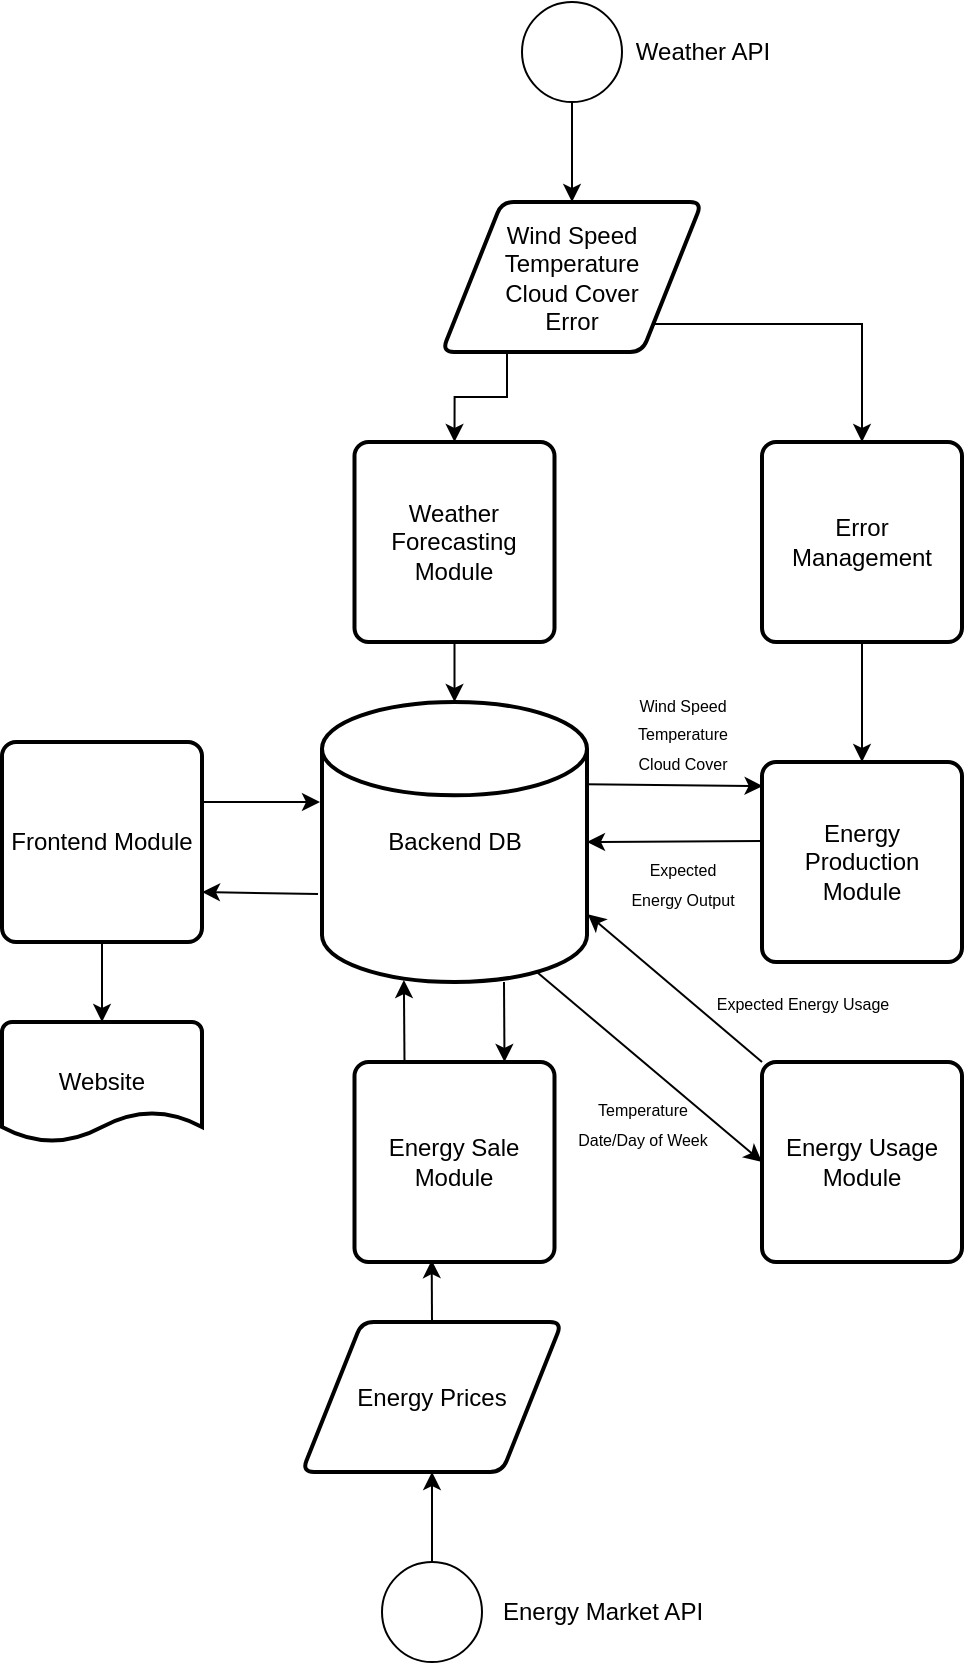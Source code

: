 <mxfile version="14.4.2" type="github">
  <diagram id="C5RBs43oDa-KdzZeNtuy" name="Page-1">
    <mxGraphModel dx="1000" dy="1120" grid="1" gridSize="10" guides="1" tooltips="1" connect="1" arrows="1" fold="1" page="1" pageScale="1" pageWidth="827" pageHeight="1169" math="0" shadow="0">
      <root>
        <mxCell id="WIyWlLk6GJQsqaUBKTNV-0" />
        <mxCell id="WIyWlLk6GJQsqaUBKTNV-1" parent="WIyWlLk6GJQsqaUBKTNV-0" />
        <mxCell id="kpdjPYLvynA6Ji1GiDuN-0" value="Backend DB" style="strokeWidth=2;html=1;shape=mxgraph.flowchart.database;whiteSpace=wrap;" vertex="1" parent="WIyWlLk6GJQsqaUBKTNV-1">
          <mxGeometry x="340" y="470" width="132.5" height="140" as="geometry" />
        </mxCell>
        <mxCell id="kpdjPYLvynA6Ji1GiDuN-43" style="edgeStyle=orthogonalEdgeStyle;rounded=0;orthogonalLoop=1;jettySize=auto;html=1;exitX=0.25;exitY=1;exitDx=0;exitDy=0;entryX=0.5;entryY=0;entryDx=0;entryDy=0;" edge="1" parent="WIyWlLk6GJQsqaUBKTNV-1" source="kpdjPYLvynA6Ji1GiDuN-1" target="kpdjPYLvynA6Ji1GiDuN-17">
          <mxGeometry relative="1" as="geometry" />
        </mxCell>
        <mxCell id="kpdjPYLvynA6Ji1GiDuN-69" style="edgeStyle=orthogonalEdgeStyle;rounded=0;orthogonalLoop=1;jettySize=auto;html=1;exitX=1;exitY=1;exitDx=0;exitDy=0;entryX=0.5;entryY=0;entryDx=0;entryDy=0;" edge="1" parent="WIyWlLk6GJQsqaUBKTNV-1" source="kpdjPYLvynA6Ji1GiDuN-1" target="kpdjPYLvynA6Ji1GiDuN-18">
          <mxGeometry relative="1" as="geometry" />
        </mxCell>
        <mxCell id="kpdjPYLvynA6Ji1GiDuN-1" value="Wind Speed&lt;br&gt;Temperature&lt;br&gt;Cloud Cover&lt;br&gt;Error" style="shape=parallelogram;html=1;strokeWidth=2;perimeter=parallelogramPerimeter;whiteSpace=wrap;rounded=1;arcSize=12;size=0.23;" vertex="1" parent="WIyWlLk6GJQsqaUBKTNV-1">
          <mxGeometry x="400" y="220" width="130" height="75" as="geometry" />
        </mxCell>
        <mxCell id="kpdjPYLvynA6Ji1GiDuN-45" style="edgeStyle=orthogonalEdgeStyle;rounded=0;orthogonalLoop=1;jettySize=auto;html=1;exitX=0.5;exitY=1;exitDx=0;exitDy=0;" edge="1" parent="WIyWlLk6GJQsqaUBKTNV-1" source="kpdjPYLvynA6Ji1GiDuN-2" target="kpdjPYLvynA6Ji1GiDuN-1">
          <mxGeometry relative="1" as="geometry" />
        </mxCell>
        <mxCell id="kpdjPYLvynA6Ji1GiDuN-2" value="" style="ellipse;whiteSpace=wrap;html=1;aspect=fixed;" vertex="1" parent="WIyWlLk6GJQsqaUBKTNV-1">
          <mxGeometry x="440" y="120" width="50" height="50" as="geometry" />
        </mxCell>
        <mxCell id="kpdjPYLvynA6Ji1GiDuN-37" style="edgeStyle=orthogonalEdgeStyle;rounded=0;orthogonalLoop=1;jettySize=auto;html=1;entryX=0.5;entryY=1;entryDx=0;entryDy=0;" edge="1" parent="WIyWlLk6GJQsqaUBKTNV-1" source="kpdjPYLvynA6Ji1GiDuN-4" target="kpdjPYLvynA6Ji1GiDuN-32">
          <mxGeometry relative="1" as="geometry" />
        </mxCell>
        <mxCell id="kpdjPYLvynA6Ji1GiDuN-4" value="" style="ellipse;whiteSpace=wrap;html=1;aspect=fixed;" vertex="1" parent="WIyWlLk6GJQsqaUBKTNV-1">
          <mxGeometry x="370" y="900" width="50" height="50" as="geometry" />
        </mxCell>
        <mxCell id="kpdjPYLvynA6Ji1GiDuN-13" value="Energy Usage Module" style="rounded=1;whiteSpace=wrap;html=1;absoluteArcSize=1;arcSize=14;strokeWidth=2;" vertex="1" parent="WIyWlLk6GJQsqaUBKTNV-1">
          <mxGeometry x="560" y="650" width="100" height="100" as="geometry" />
        </mxCell>
        <mxCell id="kpdjPYLvynA6Ji1GiDuN-54" style="edgeStyle=orthogonalEdgeStyle;rounded=0;orthogonalLoop=1;jettySize=auto;html=1;exitX=0.5;exitY=1;exitDx=0;exitDy=0;entryX=0.5;entryY=0;entryDx=0;entryDy=0;entryPerimeter=0;" edge="1" parent="WIyWlLk6GJQsqaUBKTNV-1" source="kpdjPYLvynA6Ji1GiDuN-14" target="kpdjPYLvynA6Ji1GiDuN-19">
          <mxGeometry relative="1" as="geometry" />
        </mxCell>
        <mxCell id="kpdjPYLvynA6Ji1GiDuN-14" value="Frontend Module" style="rounded=1;whiteSpace=wrap;html=1;absoluteArcSize=1;arcSize=14;strokeWidth=2;" vertex="1" parent="WIyWlLk6GJQsqaUBKTNV-1">
          <mxGeometry x="180" y="490" width="100" height="100" as="geometry" />
        </mxCell>
        <mxCell id="kpdjPYLvynA6Ji1GiDuN-16" value="Energy Production Module" style="rounded=1;whiteSpace=wrap;html=1;absoluteArcSize=1;arcSize=14;strokeWidth=2;" vertex="1" parent="WIyWlLk6GJQsqaUBKTNV-1">
          <mxGeometry x="560" y="500" width="100" height="100" as="geometry" />
        </mxCell>
        <mxCell id="kpdjPYLvynA6Ji1GiDuN-71" style="edgeStyle=orthogonalEdgeStyle;rounded=0;orthogonalLoop=1;jettySize=auto;html=1;exitX=0.5;exitY=1;exitDx=0;exitDy=0;entryX=0.5;entryY=0;entryDx=0;entryDy=0;entryPerimeter=0;" edge="1" parent="WIyWlLk6GJQsqaUBKTNV-1" source="kpdjPYLvynA6Ji1GiDuN-17" target="kpdjPYLvynA6Ji1GiDuN-0">
          <mxGeometry relative="1" as="geometry" />
        </mxCell>
        <mxCell id="kpdjPYLvynA6Ji1GiDuN-17" value="Weather Forecasting Module" style="rounded=1;whiteSpace=wrap;html=1;absoluteArcSize=1;arcSize=14;strokeWidth=2;" vertex="1" parent="WIyWlLk6GJQsqaUBKTNV-1">
          <mxGeometry x="356.25" y="340" width="100" height="100" as="geometry" />
        </mxCell>
        <mxCell id="kpdjPYLvynA6Ji1GiDuN-70" style="edgeStyle=orthogonalEdgeStyle;rounded=0;orthogonalLoop=1;jettySize=auto;html=1;exitX=0.5;exitY=1;exitDx=0;exitDy=0;entryX=0.5;entryY=0;entryDx=0;entryDy=0;" edge="1" parent="WIyWlLk6GJQsqaUBKTNV-1" source="kpdjPYLvynA6Ji1GiDuN-18" target="kpdjPYLvynA6Ji1GiDuN-16">
          <mxGeometry relative="1" as="geometry" />
        </mxCell>
        <mxCell id="kpdjPYLvynA6Ji1GiDuN-18" value="Error Management" style="rounded=1;whiteSpace=wrap;html=1;absoluteArcSize=1;arcSize=14;strokeWidth=2;" vertex="1" parent="WIyWlLk6GJQsqaUBKTNV-1">
          <mxGeometry x="560" y="340" width="100" height="100" as="geometry" />
        </mxCell>
        <mxCell id="kpdjPYLvynA6Ji1GiDuN-19" value="Website" style="strokeWidth=2;html=1;shape=mxgraph.flowchart.document2;whiteSpace=wrap;size=0.25;" vertex="1" parent="WIyWlLk6GJQsqaUBKTNV-1">
          <mxGeometry x="180" y="630" width="100" height="60" as="geometry" />
        </mxCell>
        <mxCell id="kpdjPYLvynA6Ji1GiDuN-58" style="edgeStyle=orthogonalEdgeStyle;rounded=0;orthogonalLoop=1;jettySize=auto;html=1;exitX=0.5;exitY=0;exitDx=0;exitDy=0;entryX=0.386;entryY=0.991;entryDx=0;entryDy=0;entryPerimeter=0;" edge="1" parent="WIyWlLk6GJQsqaUBKTNV-1" source="kpdjPYLvynA6Ji1GiDuN-32" target="kpdjPYLvynA6Ji1GiDuN-35">
          <mxGeometry relative="1" as="geometry" />
        </mxCell>
        <mxCell id="kpdjPYLvynA6Ji1GiDuN-32" value="Energy Prices" style="shape=parallelogram;html=1;strokeWidth=2;perimeter=parallelogramPerimeter;whiteSpace=wrap;rounded=1;arcSize=12;size=0.23;" vertex="1" parent="WIyWlLk6GJQsqaUBKTNV-1">
          <mxGeometry x="330" y="780" width="130" height="75" as="geometry" />
        </mxCell>
        <mxCell id="kpdjPYLvynA6Ji1GiDuN-35" value="Energy Sale Module" style="rounded=1;whiteSpace=wrap;html=1;absoluteArcSize=1;arcSize=14;strokeWidth=2;" vertex="1" parent="WIyWlLk6GJQsqaUBKTNV-1">
          <mxGeometry x="356.25" y="650" width="100" height="100" as="geometry" />
        </mxCell>
        <mxCell id="kpdjPYLvynA6Ji1GiDuN-50" value="" style="endArrow=classic;html=1;exitX=-0.015;exitY=0.686;exitDx=0;exitDy=0;exitPerimeter=0;entryX=1;entryY=0.75;entryDx=0;entryDy=0;" edge="1" parent="WIyWlLk6GJQsqaUBKTNV-1" source="kpdjPYLvynA6Ji1GiDuN-0" target="kpdjPYLvynA6Ji1GiDuN-14">
          <mxGeometry width="50" height="50" relative="1" as="geometry">
            <mxPoint x="480" y="690" as="sourcePoint" />
            <mxPoint x="530" y="640" as="targetPoint" />
          </mxGeometry>
        </mxCell>
        <mxCell id="kpdjPYLvynA6Ji1GiDuN-51" value="" style="endArrow=classic;html=1;" edge="1" parent="WIyWlLk6GJQsqaUBKTNV-1">
          <mxGeometry width="50" height="50" relative="1" as="geometry">
            <mxPoint x="280" y="520" as="sourcePoint" />
            <mxPoint x="339" y="520" as="targetPoint" />
          </mxGeometry>
        </mxCell>
        <mxCell id="kpdjPYLvynA6Ji1GiDuN-55" value="" style="endArrow=classic;html=1;exitX=0.25;exitY=0;exitDx=0;exitDy=0;entryX=0.309;entryY=0.993;entryDx=0;entryDy=0;entryPerimeter=0;" edge="1" parent="WIyWlLk6GJQsqaUBKTNV-1" source="kpdjPYLvynA6Ji1GiDuN-35" target="kpdjPYLvynA6Ji1GiDuN-0">
          <mxGeometry width="50" height="50" relative="1" as="geometry">
            <mxPoint x="480" y="690" as="sourcePoint" />
            <mxPoint x="530" y="640" as="targetPoint" />
          </mxGeometry>
        </mxCell>
        <mxCell id="kpdjPYLvynA6Ji1GiDuN-56" value="" style="endArrow=classic;html=1;entryX=0.75;entryY=0;entryDx=0;entryDy=0;" edge="1" parent="WIyWlLk6GJQsqaUBKTNV-1" target="kpdjPYLvynA6Ji1GiDuN-35">
          <mxGeometry width="50" height="50" relative="1" as="geometry">
            <mxPoint x="431" y="610" as="sourcePoint" />
            <mxPoint x="390.943" y="619.02" as="targetPoint" />
          </mxGeometry>
        </mxCell>
        <mxCell id="kpdjPYLvynA6Ji1GiDuN-61" value="" style="endArrow=classic;html=1;exitX=0;exitY=0;exitDx=0;exitDy=0;entryX=1.003;entryY=0.758;entryDx=0;entryDy=0;entryPerimeter=0;" edge="1" parent="WIyWlLk6GJQsqaUBKTNV-1" source="kpdjPYLvynA6Ji1GiDuN-13" target="kpdjPYLvynA6Ji1GiDuN-0">
          <mxGeometry width="50" height="50" relative="1" as="geometry">
            <mxPoint x="391.25" y="660" as="sourcePoint" />
            <mxPoint x="474" y="563" as="targetPoint" />
          </mxGeometry>
        </mxCell>
        <mxCell id="kpdjPYLvynA6Ji1GiDuN-64" value="" style="endArrow=classic;html=1;entryX=0;entryY=0.5;entryDx=0;entryDy=0;exitX=0.814;exitY=0.967;exitDx=0;exitDy=0;exitPerimeter=0;" edge="1" parent="WIyWlLk6GJQsqaUBKTNV-1" source="kpdjPYLvynA6Ji1GiDuN-0" target="kpdjPYLvynA6Ji1GiDuN-13">
          <mxGeometry width="50" height="50" relative="1" as="geometry">
            <mxPoint x="449" y="600" as="sourcePoint" />
            <mxPoint x="464.48" y="613.7" as="targetPoint" />
          </mxGeometry>
        </mxCell>
        <mxCell id="kpdjPYLvynA6Ji1GiDuN-66" value="" style="endArrow=classic;html=1;exitX=0.996;exitY=0.294;exitDx=0;exitDy=0;exitPerimeter=0;entryX=0.003;entryY=0.12;entryDx=0;entryDy=0;entryPerimeter=0;" edge="1" parent="WIyWlLk6GJQsqaUBKTNV-1" source="kpdjPYLvynA6Ji1GiDuN-0" target="kpdjPYLvynA6Ji1GiDuN-16">
          <mxGeometry width="50" height="50" relative="1" as="geometry">
            <mxPoint x="550" y="380" as="sourcePoint" />
            <mxPoint x="600" y="330" as="targetPoint" />
          </mxGeometry>
        </mxCell>
        <mxCell id="kpdjPYLvynA6Ji1GiDuN-67" value="" style="endArrow=classic;html=1;exitX=-0.005;exitY=0.395;exitDx=0;exitDy=0;exitPerimeter=0;entryX=1;entryY=0.5;entryDx=0;entryDy=0;entryPerimeter=0;" edge="1" parent="WIyWlLk6GJQsqaUBKTNV-1" source="kpdjPYLvynA6Ji1GiDuN-16" target="kpdjPYLvynA6Ji1GiDuN-0">
          <mxGeometry width="50" height="50" relative="1" as="geometry">
            <mxPoint x="556" y="557" as="sourcePoint" />
            <mxPoint x="474" y="547" as="targetPoint" />
          </mxGeometry>
        </mxCell>
        <mxCell id="kpdjPYLvynA6Ji1GiDuN-72" value="Energy Market API" style="text;html=1;align=center;verticalAlign=middle;resizable=0;points=[];autosize=1;" vertex="1" parent="WIyWlLk6GJQsqaUBKTNV-1">
          <mxGeometry x="420" y="915" width="120" height="20" as="geometry" />
        </mxCell>
        <mxCell id="kpdjPYLvynA6Ji1GiDuN-73" value="Weather API" style="text;html=1;align=center;verticalAlign=middle;resizable=0;points=[];autosize=1;" vertex="1" parent="WIyWlLk6GJQsqaUBKTNV-1">
          <mxGeometry x="490" y="135" width="80" height="20" as="geometry" />
        </mxCell>
        <mxCell id="kpdjPYLvynA6Ji1GiDuN-78" value="&lt;font style=&quot;font-size: 8px&quot;&gt;Temperature&lt;br&gt;Date/Day of Week&lt;/font&gt;" style="text;html=1;align=center;verticalAlign=middle;resizable=0;points=[];autosize=1;" vertex="1" parent="WIyWlLk6GJQsqaUBKTNV-1">
          <mxGeometry x="460" y="660" width="80" height="40" as="geometry" />
        </mxCell>
        <mxCell id="kpdjPYLvynA6Ji1GiDuN-79" value="&lt;span style=&quot;font-size: 8px&quot;&gt;Expected Energy Usage&lt;/span&gt;" style="text;html=1;align=center;verticalAlign=middle;resizable=0;points=[];autosize=1;" vertex="1" parent="WIyWlLk6GJQsqaUBKTNV-1">
          <mxGeometry x="530" y="610" width="100" height="20" as="geometry" />
        </mxCell>
        <mxCell id="kpdjPYLvynA6Ji1GiDuN-81" value="&lt;span style=&quot;font-size: 8px&quot;&gt;Expected &lt;br&gt;Energy Output&lt;/span&gt;" style="text;html=1;align=center;verticalAlign=middle;resizable=0;points=[];autosize=1;" vertex="1" parent="WIyWlLk6GJQsqaUBKTNV-1">
          <mxGeometry x="485" y="540" width="70" height="40" as="geometry" />
        </mxCell>
        <mxCell id="kpdjPYLvynA6Ji1GiDuN-83" value="&lt;font style=&quot;font-size: 8px&quot;&gt;Wind Speed&lt;br&gt;Temperature&lt;br&gt;Cloud Cover&lt;/font&gt;" style="text;html=1;align=center;verticalAlign=middle;resizable=0;points=[];autosize=1;" vertex="1" parent="WIyWlLk6GJQsqaUBKTNV-1">
          <mxGeometry x="490" y="460" width="60" height="50" as="geometry" />
        </mxCell>
      </root>
    </mxGraphModel>
  </diagram>
</mxfile>
